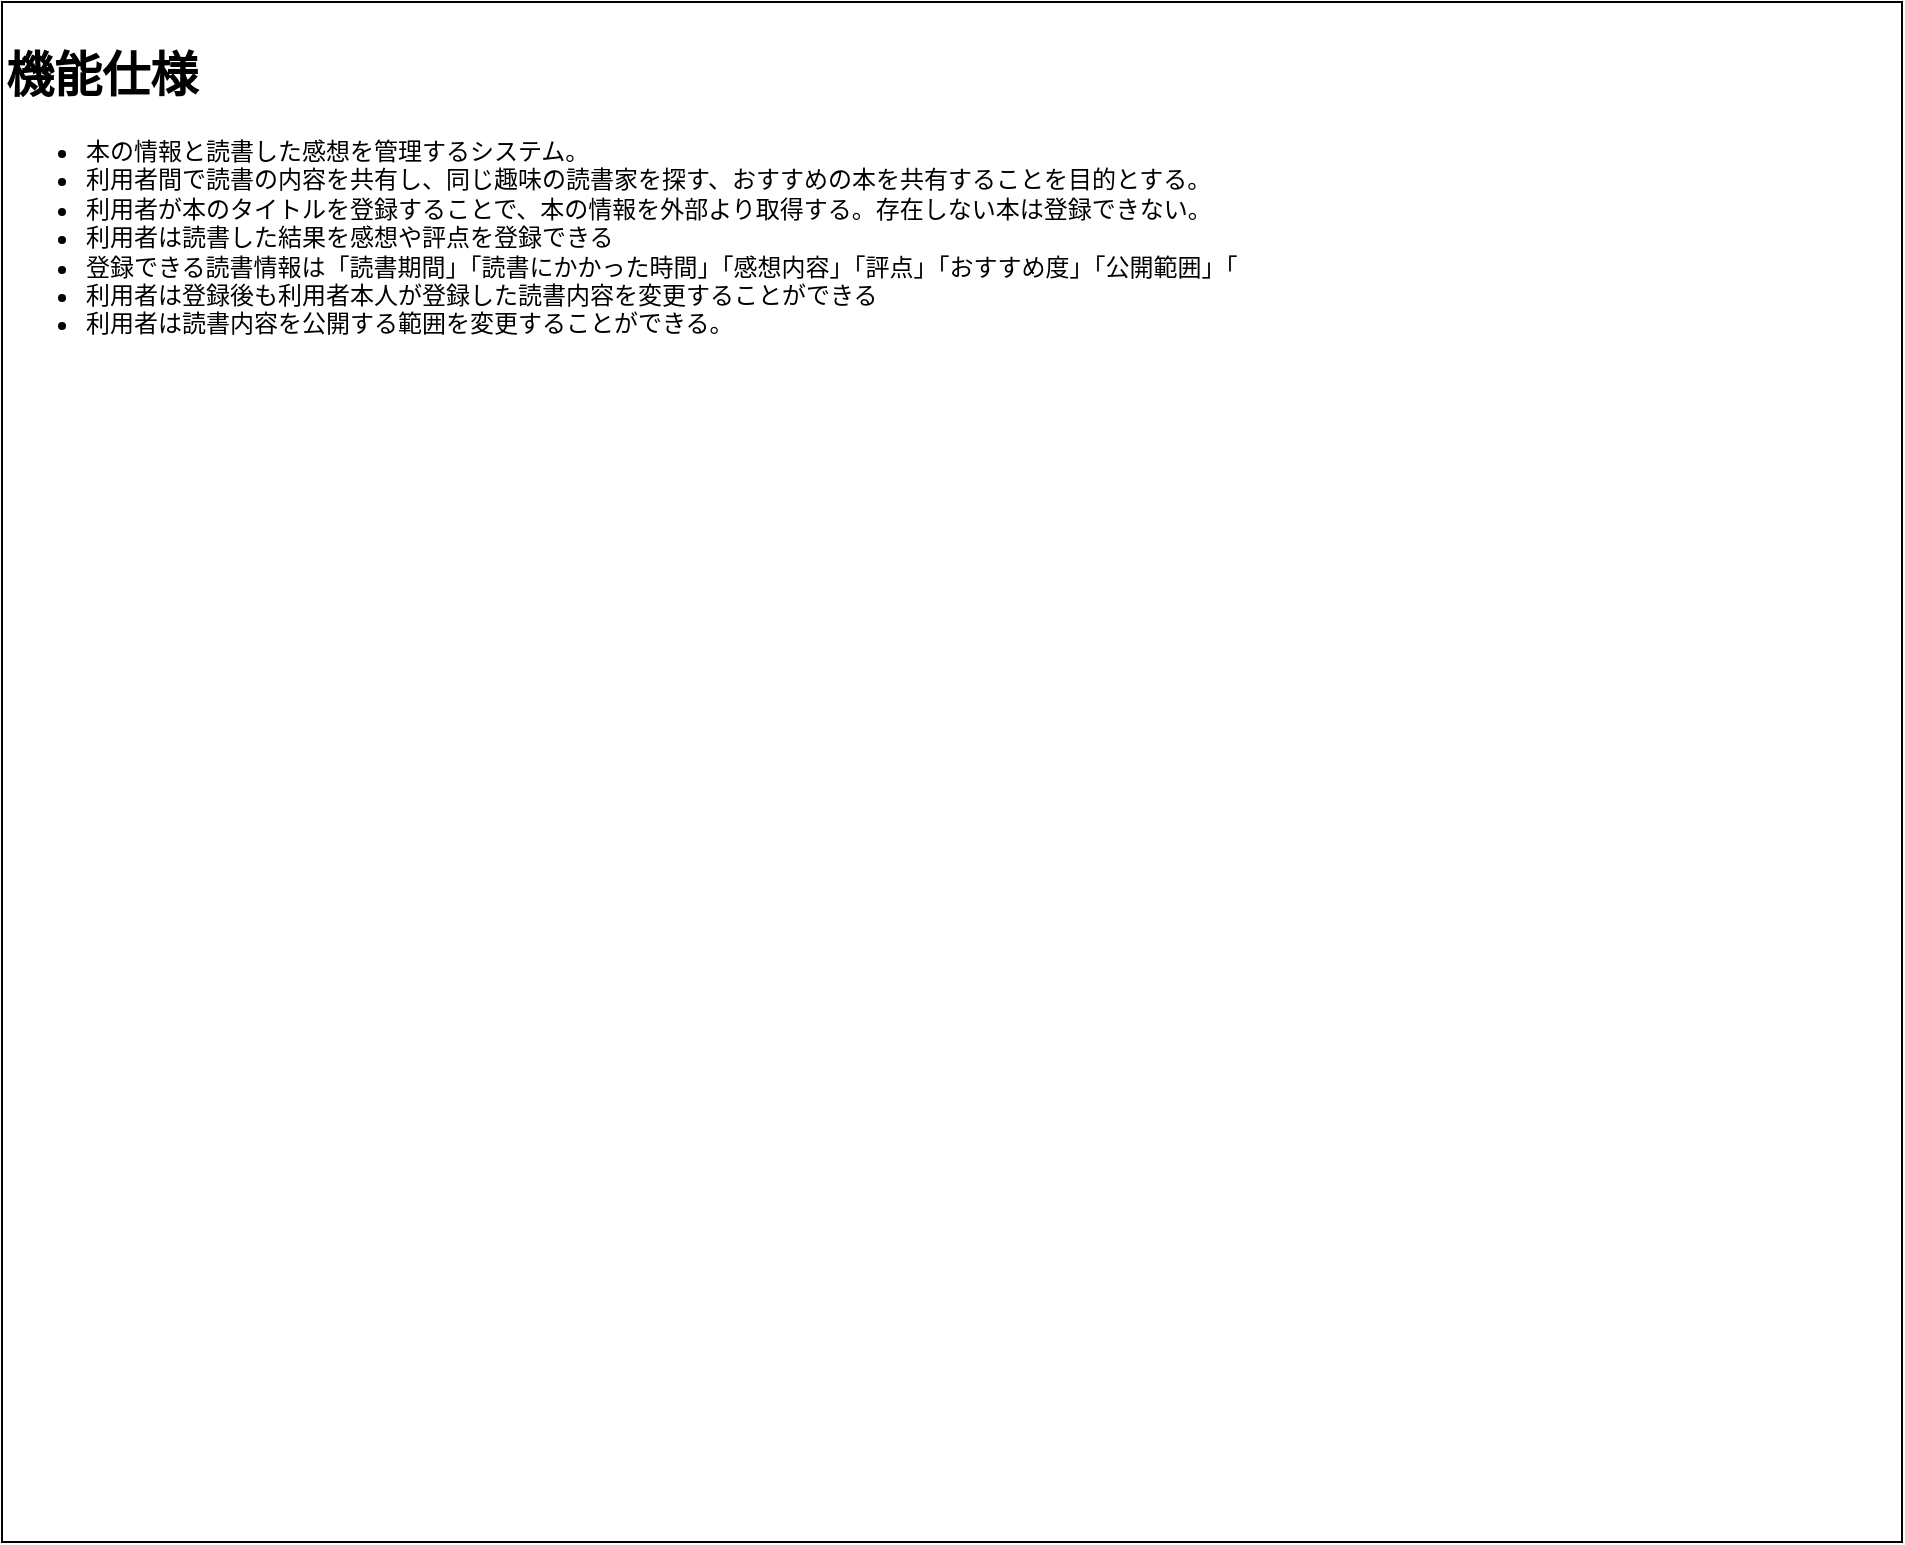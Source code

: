 <mxfile version="15.5.4" type="embed"><diagram id="2HvrPMHnrLkSve-W3m0t" name="機能仕様"><mxGraphModel dx="1384" dy="760" grid="1" gridSize="10" guides="1" tooltips="1" connect="1" arrows="1" fold="1" page="1" pageScale="1" pageWidth="1169" pageHeight="827" math="0" shadow="0"><root><mxCell id="0"/><mxCell id="1" parent="0"/><mxCell id="8" value="&lt;h1&gt;機能仕様&lt;/h1&gt;&lt;div&gt;&lt;ul&gt;&lt;li&gt;本の情報と読書した感想を管理するシステム。&lt;/li&gt;&lt;li&gt;利用者間で読書の内容を共有し、同じ趣味の読書家を探す、おすすめの本を共有することを目的とする。&lt;/li&gt;&lt;li&gt;利用者が本のタイトルを登録することで、本の情報を外部より取得する。存在しない本は登録できない。&lt;/li&gt;&lt;li&gt;利用者は読書した結果を感想や評点を登録できる&lt;/li&gt;&lt;li&gt;登録できる読書情報は「読書期間」「読書にかかった時間」「感想内容」「評点」「おすすめ度」「公開範囲」「&lt;/li&gt;&lt;li&gt;利用者は登録後も利用者本人が登録した読書内容を変更することができる&lt;/li&gt;&lt;li&gt;利用者は読書内容を公開する範囲を変更することができる。&lt;/li&gt;&lt;/ul&gt;&lt;/div&gt;" style="rounded=0;whiteSpace=wrap;html=1;verticalAlign=top;align=left;" vertex="1" parent="1"><mxGeometry x="80" y="40" width="950" height="770" as="geometry"/></mxCell></root></mxGraphModel></diagram></mxfile>